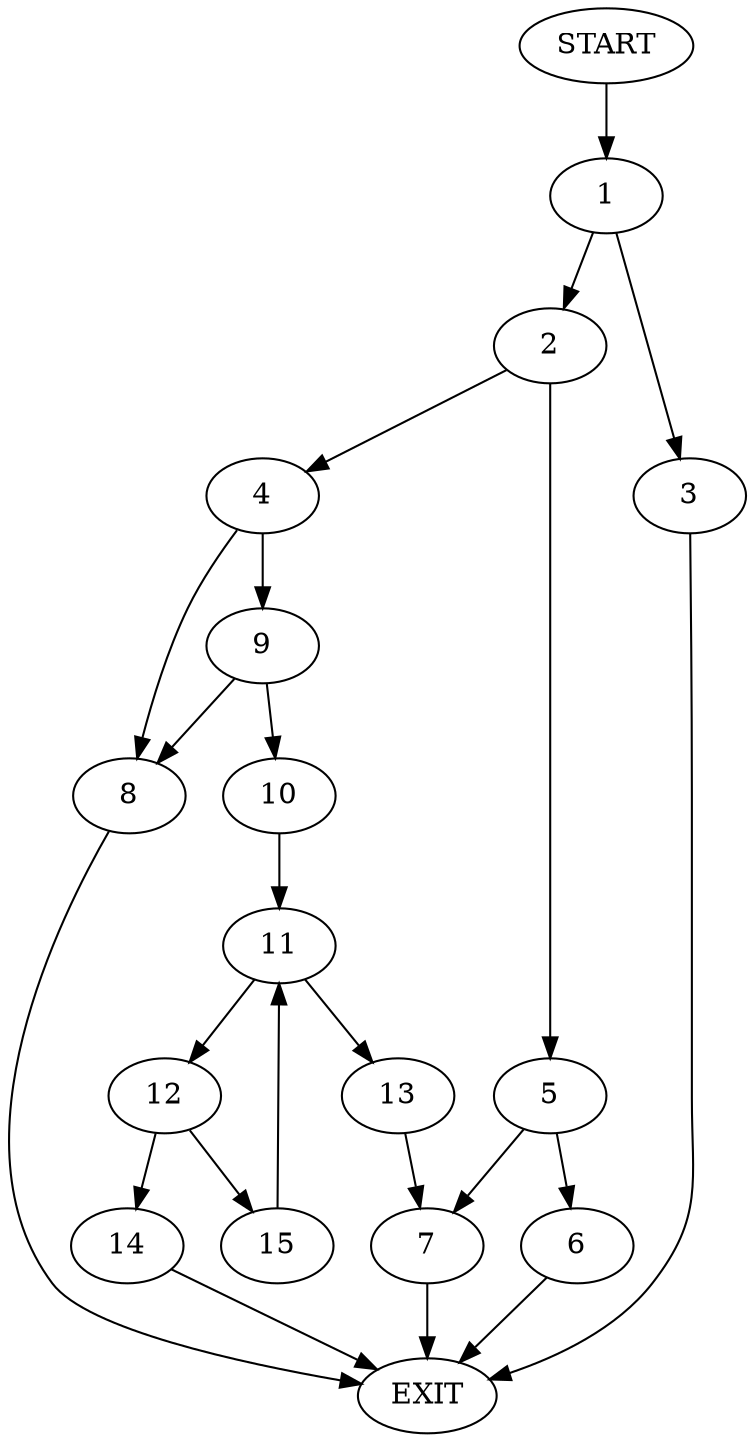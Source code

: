 digraph {
0 [label="START"]
16 [label="EXIT"]
0 -> 1
1 -> 2
1 -> 3
3 -> 16
2 -> 4
2 -> 5
5 -> 6
5 -> 7
4 -> 8
4 -> 9
8 -> 16
9 -> 8
9 -> 10
10 -> 11
11 -> 12
11 -> 13
12 -> 14
12 -> 15
13 -> 7
15 -> 11
14 -> 16
7 -> 16
6 -> 16
}
